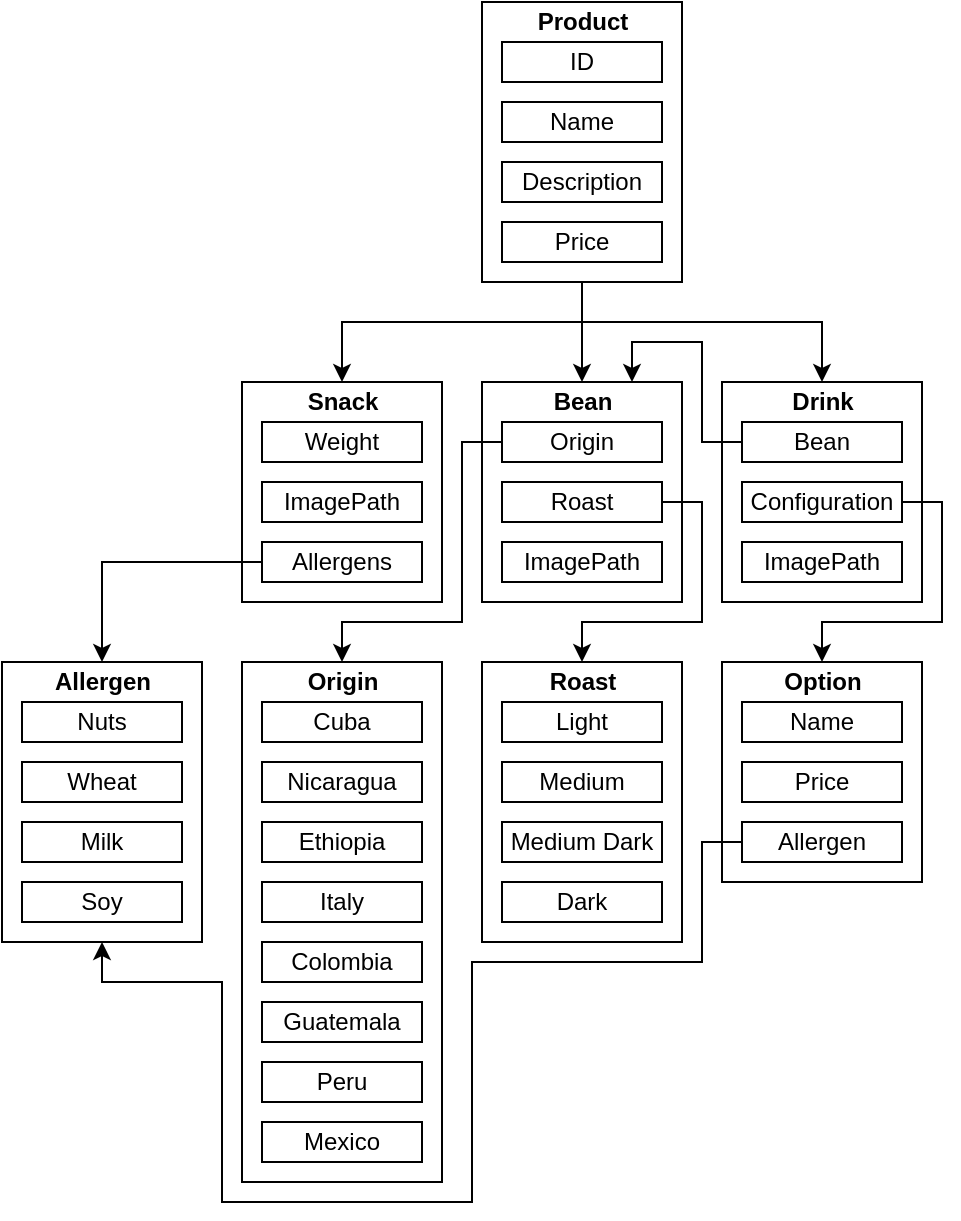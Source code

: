 <mxfile version="12.6.7" type="device"><diagram id="vFvrQQWOW_fq6tqqpqmN" name="Page-1"><mxGraphModel dx="942" dy="615" grid="1" gridSize="10" guides="1" tooltips="1" connect="1" arrows="1" fold="1" page="1" pageScale="1" pageWidth="850" pageHeight="1100" math="0" shadow="0"><root><mxCell id="0"/><mxCell id="1" parent="0"/><mxCell id="lZKs4i9xPcSLXBJ4pBVP-37" value="" style="edgeStyle=orthogonalEdgeStyle;rounded=0;orthogonalLoop=1;jettySize=auto;html=1;" edge="1" parent="1" source="lZKs4i9xPcSLXBJ4pBVP-4" target="lZKs4i9xPcSLXBJ4pBVP-36"><mxGeometry relative="1" as="geometry"/></mxCell><mxCell id="lZKs4i9xPcSLXBJ4pBVP-50" style="edgeStyle=orthogonalEdgeStyle;rounded=0;orthogonalLoop=1;jettySize=auto;html=1;exitX=0.5;exitY=1;exitDx=0;exitDy=0;" edge="1" parent="1" source="lZKs4i9xPcSLXBJ4pBVP-4" target="lZKs4i9xPcSLXBJ4pBVP-46"><mxGeometry relative="1" as="geometry"><Array as="points"><mxPoint x="400" y="250"/><mxPoint x="520" y="250"/></Array></mxGeometry></mxCell><mxCell id="lZKs4i9xPcSLXBJ4pBVP-51" style="edgeStyle=orthogonalEdgeStyle;rounded=0;orthogonalLoop=1;jettySize=auto;html=1;exitX=0.5;exitY=1;exitDx=0;exitDy=0;entryX=0.5;entryY=0;entryDx=0;entryDy=0;" edge="1" parent="1" source="lZKs4i9xPcSLXBJ4pBVP-4" target="lZKs4i9xPcSLXBJ4pBVP-29"><mxGeometry relative="1" as="geometry"><Array as="points"><mxPoint x="400" y="250"/><mxPoint x="280" y="250"/></Array></mxGeometry></mxCell><mxCell id="lZKs4i9xPcSLXBJ4pBVP-4" value="" style="rounded=0;whiteSpace=wrap;html=1;" vertex="1" parent="1"><mxGeometry x="350" y="90" width="100" height="140" as="geometry"/></mxCell><mxCell id="lZKs4i9xPcSLXBJ4pBVP-36" value="" style="rounded=0;whiteSpace=wrap;html=1;" vertex="1" parent="1"><mxGeometry x="350" y="280" width="100" height="110" as="geometry"/></mxCell><mxCell id="lZKs4i9xPcSLXBJ4pBVP-34" value="" style="rounded=0;whiteSpace=wrap;html=1;" vertex="1" parent="1"><mxGeometry x="470" y="280" width="100" height="110" as="geometry"/></mxCell><mxCell id="lZKs4i9xPcSLXBJ4pBVP-29" value="" style="rounded=0;whiteSpace=wrap;html=1;" vertex="1" parent="1"><mxGeometry x="230" y="280" width="100" height="110" as="geometry"/></mxCell><mxCell id="lZKs4i9xPcSLXBJ4pBVP-19" value="Product" style="text;html=1;align=center;verticalAlign=middle;resizable=0;points=[];autosize=1;fontStyle=1" vertex="1" parent="1"><mxGeometry x="370" y="90" width="60" height="20" as="geometry"/></mxCell><mxCell id="lZKs4i9xPcSLXBJ4pBVP-24" value="ID" style="rounded=0;whiteSpace=wrap;html=1;" vertex="1" parent="1"><mxGeometry x="360" y="110" width="80" height="20" as="geometry"/></mxCell><mxCell id="lZKs4i9xPcSLXBJ4pBVP-26" value="Name" style="rounded=0;whiteSpace=wrap;html=1;" vertex="1" parent="1"><mxGeometry x="360" y="140" width="80" height="20" as="geometry"/></mxCell><mxCell id="lZKs4i9xPcSLXBJ4pBVP-27" value="Description" style="rounded=0;whiteSpace=wrap;html=1;" vertex="1" parent="1"><mxGeometry x="360" y="170" width="80" height="20" as="geometry"/></mxCell><mxCell id="lZKs4i9xPcSLXBJ4pBVP-28" value="Price" style="rounded=0;whiteSpace=wrap;html=1;" vertex="1" parent="1"><mxGeometry x="360" y="200" width="80" height="20" as="geometry"/></mxCell><mxCell id="lZKs4i9xPcSLXBJ4pBVP-38" value="Snack" style="text;html=1;align=center;verticalAlign=middle;resizable=0;points=[];autosize=1;fontStyle=1" vertex="1" parent="1"><mxGeometry x="255" y="280" width="50" height="20" as="geometry"/></mxCell><mxCell id="lZKs4i9xPcSLXBJ4pBVP-39" value="Weight" style="rounded=0;whiteSpace=wrap;html=1;" vertex="1" parent="1"><mxGeometry x="240" y="300" width="80" height="20" as="geometry"/></mxCell><mxCell id="lZKs4i9xPcSLXBJ4pBVP-40" value="ImagePath" style="rounded=0;whiteSpace=wrap;html=1;" vertex="1" parent="1"><mxGeometry x="240" y="330" width="80" height="20" as="geometry"/></mxCell><mxCell id="lZKs4i9xPcSLXBJ4pBVP-86" style="edgeStyle=orthogonalEdgeStyle;rounded=0;orthogonalLoop=1;jettySize=auto;html=1;exitX=0;exitY=0.5;exitDx=0;exitDy=0;entryX=0.5;entryY=0;entryDx=0;entryDy=0;" edge="1" parent="1" source="lZKs4i9xPcSLXBJ4pBVP-41" target="lZKs4i9xPcSLXBJ4pBVP-76"><mxGeometry relative="1" as="geometry"><Array as="points"><mxPoint x="160" y="370"/></Array></mxGeometry></mxCell><mxCell id="lZKs4i9xPcSLXBJ4pBVP-41" value="Allergens" style="rounded=0;whiteSpace=wrap;html=1;" vertex="1" parent="1"><mxGeometry x="240" y="360" width="80" height="20" as="geometry"/></mxCell><mxCell id="lZKs4i9xPcSLXBJ4pBVP-42" value="Bean" style="text;html=1;align=center;verticalAlign=middle;resizable=0;points=[];autosize=1;fontStyle=1" vertex="1" parent="1"><mxGeometry x="375" y="280" width="50" height="20" as="geometry"/></mxCell><mxCell id="lZKs4i9xPcSLXBJ4pBVP-68" style="edgeStyle=orthogonalEdgeStyle;rounded=0;orthogonalLoop=1;jettySize=auto;html=1;exitX=0;exitY=0.5;exitDx=0;exitDy=0;entryX=0.5;entryY=0;entryDx=0;entryDy=0;" edge="1" parent="1" source="lZKs4i9xPcSLXBJ4pBVP-43" target="lZKs4i9xPcSLXBJ4pBVP-62"><mxGeometry relative="1" as="geometry"><Array as="points"><mxPoint x="340" y="310"/><mxPoint x="340" y="400"/><mxPoint x="280" y="400"/></Array></mxGeometry></mxCell><mxCell id="lZKs4i9xPcSLXBJ4pBVP-43" value="Origin" style="rounded=0;whiteSpace=wrap;html=1;" vertex="1" parent="1"><mxGeometry x="360" y="300" width="80" height="20" as="geometry"/></mxCell><mxCell id="lZKs4i9xPcSLXBJ4pBVP-60" style="edgeStyle=orthogonalEdgeStyle;rounded=0;orthogonalLoop=1;jettySize=auto;html=1;exitX=1;exitY=0.5;exitDx=0;exitDy=0;entryX=0.5;entryY=0;entryDx=0;entryDy=0;" edge="1" parent="1" source="lZKs4i9xPcSLXBJ4pBVP-44" target="lZKs4i9xPcSLXBJ4pBVP-54"><mxGeometry relative="1" as="geometry"><Array as="points"><mxPoint x="460" y="340"/><mxPoint x="460" y="400"/><mxPoint x="400" y="400"/></Array></mxGeometry></mxCell><mxCell id="lZKs4i9xPcSLXBJ4pBVP-44" value="Roast" style="rounded=0;whiteSpace=wrap;html=1;" vertex="1" parent="1"><mxGeometry x="360" y="330" width="80" height="20" as="geometry"/></mxCell><mxCell id="lZKs4i9xPcSLXBJ4pBVP-45" value="ImagePath" style="rounded=0;whiteSpace=wrap;html=1;" vertex="1" parent="1"><mxGeometry x="360" y="360" width="80" height="20" as="geometry"/></mxCell><mxCell id="lZKs4i9xPcSLXBJ4pBVP-46" value="Drink" style="text;html=1;align=center;verticalAlign=middle;resizable=0;points=[];autosize=1;fontStyle=1" vertex="1" parent="1"><mxGeometry x="495" y="280" width="50" height="20" as="geometry"/></mxCell><mxCell id="lZKs4i9xPcSLXBJ4pBVP-49" style="edgeStyle=orthogonalEdgeStyle;rounded=0;orthogonalLoop=1;jettySize=auto;html=1;exitX=0;exitY=0.5;exitDx=0;exitDy=0;entryX=0.75;entryY=0;entryDx=0;entryDy=0;" edge="1" parent="1" source="lZKs4i9xPcSLXBJ4pBVP-47" target="lZKs4i9xPcSLXBJ4pBVP-36"><mxGeometry relative="1" as="geometry"><Array as="points"><mxPoint x="460" y="310"/><mxPoint x="460" y="260"/><mxPoint x="425" y="260"/></Array></mxGeometry></mxCell><mxCell id="lZKs4i9xPcSLXBJ4pBVP-47" value="Bean" style="rounded=0;whiteSpace=wrap;html=1;" vertex="1" parent="1"><mxGeometry x="480" y="300" width="80" height="20" as="geometry"/></mxCell><mxCell id="lZKs4i9xPcSLXBJ4pBVP-94" style="edgeStyle=orthogonalEdgeStyle;rounded=0;orthogonalLoop=1;jettySize=auto;html=1;exitX=1;exitY=0.5;exitDx=0;exitDy=0;entryX=0.5;entryY=0;entryDx=0;entryDy=0;" edge="1" parent="1" source="lZKs4i9xPcSLXBJ4pBVP-48" target="lZKs4i9xPcSLXBJ4pBVP-88"><mxGeometry relative="1" as="geometry"><Array as="points"><mxPoint x="580" y="340"/><mxPoint x="580" y="400"/><mxPoint x="520" y="400"/></Array></mxGeometry></mxCell><mxCell id="lZKs4i9xPcSLXBJ4pBVP-48" value="Configuration" style="rounded=0;whiteSpace=wrap;html=1;" vertex="1" parent="1"><mxGeometry x="480" y="330" width="80" height="20" as="geometry"/></mxCell><mxCell id="lZKs4i9xPcSLXBJ4pBVP-54" value="" style="rounded=0;whiteSpace=wrap;html=1;" vertex="1" parent="1"><mxGeometry x="350" y="420" width="100" height="140" as="geometry"/></mxCell><mxCell id="lZKs4i9xPcSLXBJ4pBVP-55" value="Roast" style="text;html=1;align=center;verticalAlign=middle;resizable=0;points=[];autosize=1;fontStyle=1" vertex="1" parent="1"><mxGeometry x="375" y="420" width="50" height="20" as="geometry"/></mxCell><mxCell id="lZKs4i9xPcSLXBJ4pBVP-56" value="Light" style="rounded=0;whiteSpace=wrap;html=1;" vertex="1" parent="1"><mxGeometry x="360" y="440" width="80" height="20" as="geometry"/></mxCell><mxCell id="lZKs4i9xPcSLXBJ4pBVP-57" value="Medium" style="rounded=0;whiteSpace=wrap;html=1;" vertex="1" parent="1"><mxGeometry x="360" y="470" width="80" height="20" as="geometry"/></mxCell><mxCell id="lZKs4i9xPcSLXBJ4pBVP-58" value="Medium Dark" style="rounded=0;whiteSpace=wrap;html=1;" vertex="1" parent="1"><mxGeometry x="360" y="500" width="80" height="20" as="geometry"/></mxCell><mxCell id="lZKs4i9xPcSLXBJ4pBVP-59" value="Dark" style="rounded=0;whiteSpace=wrap;html=1;" vertex="1" parent="1"><mxGeometry x="360" y="530" width="80" height="20" as="geometry"/></mxCell><mxCell id="lZKs4i9xPcSLXBJ4pBVP-62" value="" style="rounded=0;whiteSpace=wrap;html=1;" vertex="1" parent="1"><mxGeometry x="230" y="420" width="100" height="260" as="geometry"/></mxCell><mxCell id="lZKs4i9xPcSLXBJ4pBVP-63" value="Origin" style="text;html=1;align=center;verticalAlign=middle;resizable=0;points=[];autosize=1;fontStyle=1" vertex="1" parent="1"><mxGeometry x="255" y="420" width="50" height="20" as="geometry"/></mxCell><mxCell id="lZKs4i9xPcSLXBJ4pBVP-64" value="Cuba" style="rounded=0;whiteSpace=wrap;html=1;" vertex="1" parent="1"><mxGeometry x="240" y="440" width="80" height="20" as="geometry"/></mxCell><mxCell id="lZKs4i9xPcSLXBJ4pBVP-65" value="Nicaragua" style="rounded=0;whiteSpace=wrap;html=1;" vertex="1" parent="1"><mxGeometry x="240" y="470" width="80" height="20" as="geometry"/></mxCell><mxCell id="lZKs4i9xPcSLXBJ4pBVP-66" value="Ethiopia" style="rounded=0;whiteSpace=wrap;html=1;" vertex="1" parent="1"><mxGeometry x="240" y="500" width="80" height="20" as="geometry"/></mxCell><mxCell id="lZKs4i9xPcSLXBJ4pBVP-67" value="Italy" style="rounded=0;whiteSpace=wrap;html=1;" vertex="1" parent="1"><mxGeometry x="240" y="530" width="80" height="20" as="geometry"/></mxCell><mxCell id="lZKs4i9xPcSLXBJ4pBVP-70" value="Colombia" style="rounded=0;whiteSpace=wrap;html=1;" vertex="1" parent="1"><mxGeometry x="240" y="560" width="80" height="20" as="geometry"/></mxCell><mxCell id="lZKs4i9xPcSLXBJ4pBVP-72" value="Guatemala" style="rounded=0;whiteSpace=wrap;html=1;" vertex="1" parent="1"><mxGeometry x="240" y="590" width="80" height="20" as="geometry"/></mxCell><mxCell id="lZKs4i9xPcSLXBJ4pBVP-73" value="Peru" style="rounded=0;whiteSpace=wrap;html=1;" vertex="1" parent="1"><mxGeometry x="240" y="620" width="80" height="20" as="geometry"/></mxCell><mxCell id="lZKs4i9xPcSLXBJ4pBVP-74" value="Mexico" style="rounded=0;whiteSpace=wrap;html=1;" vertex="1" parent="1"><mxGeometry x="240" y="650" width="80" height="20" as="geometry"/></mxCell><mxCell id="lZKs4i9xPcSLXBJ4pBVP-76" value="" style="rounded=0;whiteSpace=wrap;html=1;" vertex="1" parent="1"><mxGeometry x="110" y="420" width="100" height="140" as="geometry"/></mxCell><mxCell id="lZKs4i9xPcSLXBJ4pBVP-77" value="Allergen" style="text;html=1;align=center;verticalAlign=middle;resizable=0;points=[];autosize=1;fontStyle=1" vertex="1" parent="1"><mxGeometry x="130" y="420" width="60" height="20" as="geometry"/></mxCell><mxCell id="lZKs4i9xPcSLXBJ4pBVP-78" value="Nuts" style="rounded=0;whiteSpace=wrap;html=1;" vertex="1" parent="1"><mxGeometry x="120" y="440" width="80" height="20" as="geometry"/></mxCell><mxCell id="lZKs4i9xPcSLXBJ4pBVP-79" value="Wheat" style="rounded=0;whiteSpace=wrap;html=1;" vertex="1" parent="1"><mxGeometry x="120" y="470" width="80" height="20" as="geometry"/></mxCell><mxCell id="lZKs4i9xPcSLXBJ4pBVP-80" value="Milk" style="rounded=0;whiteSpace=wrap;html=1;" vertex="1" parent="1"><mxGeometry x="120" y="500" width="80" height="20" as="geometry"/></mxCell><mxCell id="lZKs4i9xPcSLXBJ4pBVP-81" value="Soy" style="rounded=0;whiteSpace=wrap;html=1;" vertex="1" parent="1"><mxGeometry x="120" y="530" width="80" height="20" as="geometry"/></mxCell><mxCell id="lZKs4i9xPcSLXBJ4pBVP-87" value="ImagePath" style="rounded=0;whiteSpace=wrap;html=1;" vertex="1" parent="1"><mxGeometry x="480" y="360" width="80" height="20" as="geometry"/></mxCell><mxCell id="lZKs4i9xPcSLXBJ4pBVP-88" value="" style="rounded=0;whiteSpace=wrap;html=1;" vertex="1" parent="1"><mxGeometry x="470" y="420" width="100" height="110" as="geometry"/></mxCell><mxCell id="lZKs4i9xPcSLXBJ4pBVP-89" value="Option" style="text;html=1;align=center;verticalAlign=middle;resizable=0;points=[];autosize=1;fontStyle=1" vertex="1" parent="1"><mxGeometry x="495" y="420" width="50" height="20" as="geometry"/></mxCell><mxCell id="lZKs4i9xPcSLXBJ4pBVP-90" value="Name" style="rounded=0;whiteSpace=wrap;html=1;" vertex="1" parent="1"><mxGeometry x="480" y="440" width="80" height="20" as="geometry"/></mxCell><mxCell id="lZKs4i9xPcSLXBJ4pBVP-91" value="Price" style="rounded=0;whiteSpace=wrap;html=1;" vertex="1" parent="1"><mxGeometry x="480" y="470" width="80" height="20" as="geometry"/></mxCell><mxCell id="lZKs4i9xPcSLXBJ4pBVP-95" style="edgeStyle=orthogonalEdgeStyle;rounded=0;orthogonalLoop=1;jettySize=auto;html=1;exitX=0;exitY=0.5;exitDx=0;exitDy=0;entryX=0.5;entryY=1;entryDx=0;entryDy=0;" edge="1" parent="1" source="lZKs4i9xPcSLXBJ4pBVP-92" target="lZKs4i9xPcSLXBJ4pBVP-76"><mxGeometry relative="1" as="geometry"><Array as="points"><mxPoint x="460" y="510"/><mxPoint x="460" y="570"/><mxPoint x="345" y="570"/><mxPoint x="345" y="690"/><mxPoint x="220" y="690"/><mxPoint x="220" y="580"/><mxPoint x="160" y="580"/></Array></mxGeometry></mxCell><mxCell id="lZKs4i9xPcSLXBJ4pBVP-92" value="Allergen" style="rounded=0;whiteSpace=wrap;html=1;" vertex="1" parent="1"><mxGeometry x="480" y="500" width="80" height="20" as="geometry"/></mxCell></root></mxGraphModel></diagram></mxfile>